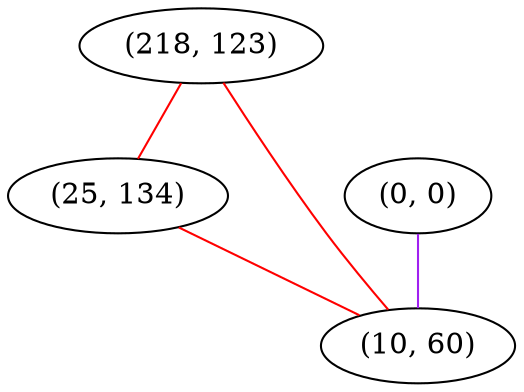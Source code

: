 graph "" {
"(218, 123)";
"(0, 0)";
"(25, 134)";
"(10, 60)";
"(218, 123)" -- "(25, 134)"  [color=red, key=0, weight=1];
"(218, 123)" -- "(10, 60)"  [color=red, key=0, weight=1];
"(0, 0)" -- "(10, 60)"  [color=purple, key=0, weight=4];
"(25, 134)" -- "(10, 60)"  [color=red, key=0, weight=1];
}
